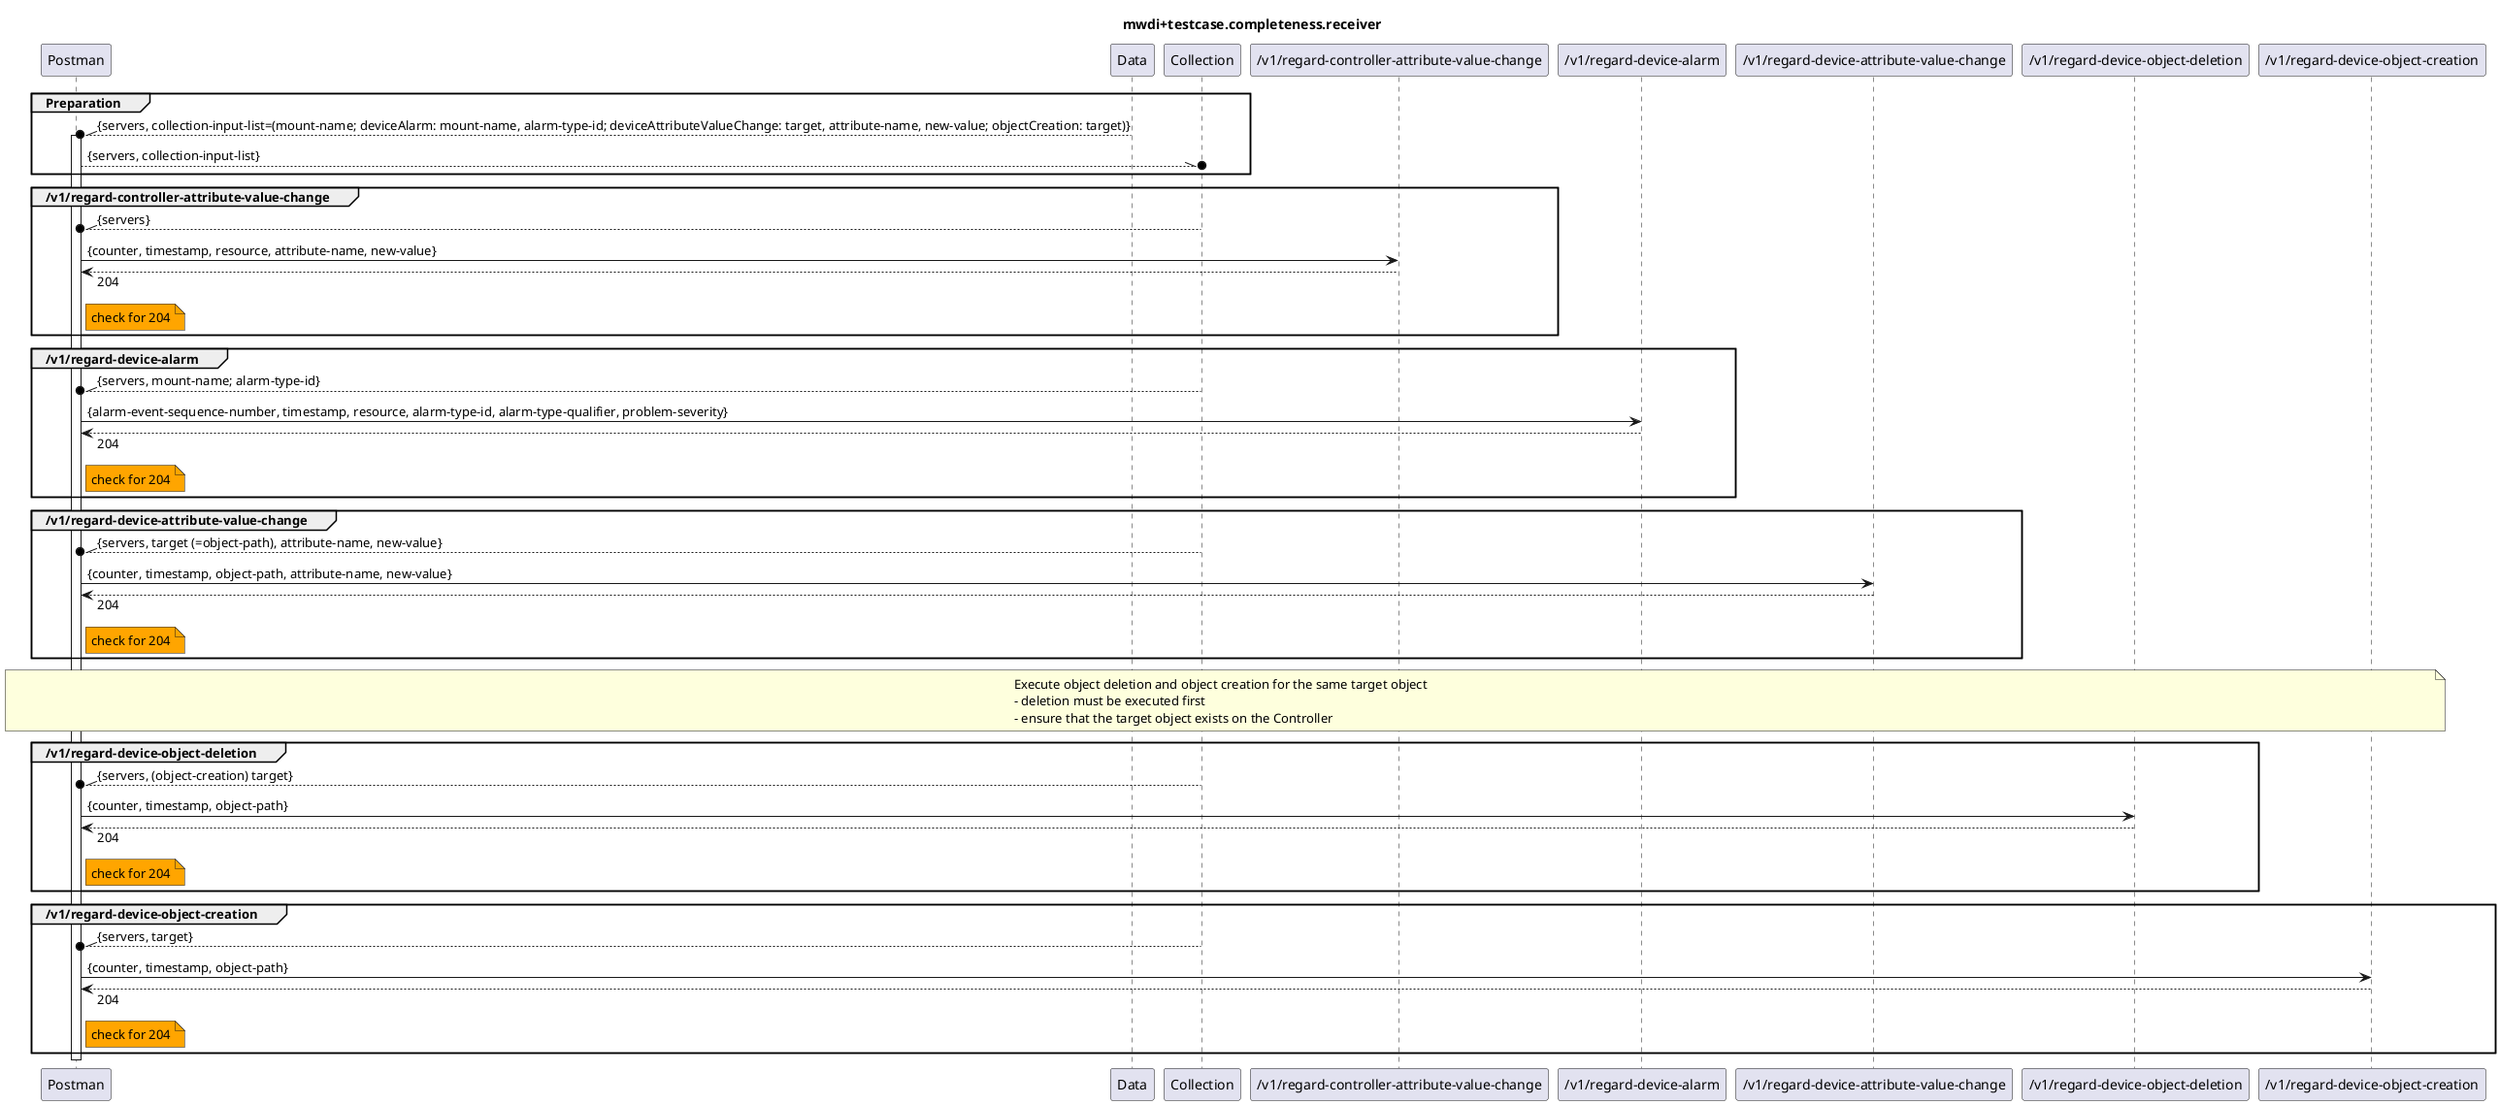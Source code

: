 @startuml mwdi+diagram.completeness.receiver
skinparam responseMessageBelowArrow true

title
mwdi+testcase.completeness.receiver
end title

participant "Postman" as Postman
participant "Data" as Data
participant "Collection" as Collection

participant "/v1/regard-controller-attribute-value-change" as RCAVC
participant "/v1/regard-device-alarm" as RDA
participant "/v1/regard-device-attribute-value-change" as RDAVC
participant "/v1/regard-device-object-deletion" as RDOD
participant "/v1/regard-device-object-creation" as RDOC

group Preparation
  Data --\\o Postman : {servers, collection-input-list=(mount-name; deviceAlarm: mount-name, alarm-type-id; deviceAttributeValueChange: target, attribute-name, new-value; objectCreation: target)}
  activate Postman
  Postman --\\o Collection : {servers, collection-input-list}
end

group /v1/regard-controller-attribute-value-change
  Collection --\\o Postman : {servers}
  Postman -> RCAVC : {counter, timestamp, resource, attribute-name, new-value}
  Postman <-- RCAVC : 204
  note right Postman #Orange
    check for 204
  end note
end

group /v1/regard-device-alarm
  Collection --\\o Postman : {servers, mount-name; alarm-type-id}
  Postman -> RDA : {alarm-event-sequence-number, timestamp, resource, alarm-type-id, alarm-type-qualifier, problem-severity}
  Postman <-- RDA : 204
  note right Postman #Orange
    check for 204
  end note
end

group /v1/regard-device-attribute-value-change
  Collection --\\o Postman : {servers, target (=object-path), attribute-name, new-value}
  Postman -> RDAVC : {counter, timestamp, object-path, attribute-name, new-value}
  Postman <-- RDAVC : 204
  note right Postman #Orange
    check for 204
  end note
end

note over Postman, RDOC
  Execute object deletion and object creation for the same target object
  - deletion must be executed first
  - ensure that the target object exists on the Controller
end note

group /v1/regard-device-object-deletion
  Collection --\\o Postman : {servers, (object-creation) target}
  Postman -> RDOD : {counter, timestamp, object-path}
  Postman <-- RDOD : 204
  note right Postman #Orange
    check for 204
  end note
end

group /v1/regard-device-object-creation
  Collection --\\o Postman : {servers, target}
  Postman -> RDOC : {counter, timestamp, object-path}
  Postman <-- RDOC : 204
  note right Postman #Orange
    check for 204
  end note
end

deactivate Postman

@enduml
